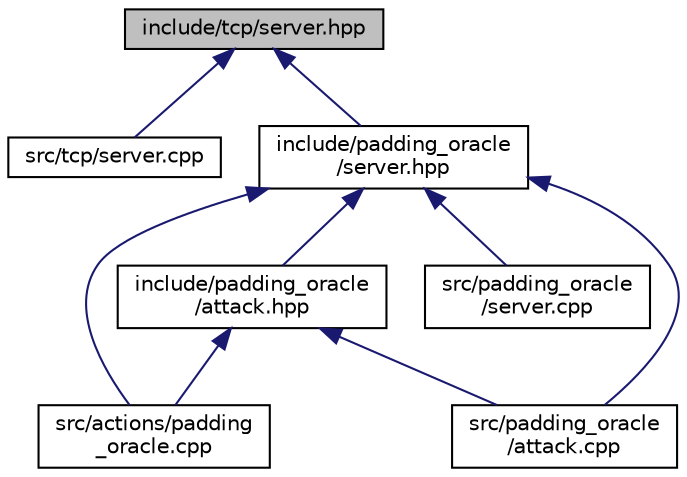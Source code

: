 digraph "include/tcp/server.hpp"
{
 // LATEX_PDF_SIZE
  edge [fontname="Helvetica",fontsize="10",labelfontname="Helvetica",labelfontsize="10"];
  node [fontname="Helvetica",fontsize="10",shape=record];
  Node1 [label="include/tcp/server.hpp",height=0.2,width=0.4,color="black", fillcolor="grey75", style="filled", fontcolor="black",tooltip=" "];
  Node1 -> Node2 [dir="back",color="midnightblue",fontsize="10",style="solid",fontname="Helvetica"];
  Node2 [label="src/tcp/server.cpp",height=0.2,width=0.4,color="black", fillcolor="white", style="filled",URL="$tcp_2server_8cpp.html",tooltip=" "];
  Node1 -> Node3 [dir="back",color="midnightblue",fontsize="10",style="solid",fontname="Helvetica"];
  Node3 [label="include/padding_oracle\l/server.hpp",height=0.2,width=0.4,color="black", fillcolor="white", style="filled",URL="$padding__oracle_2server_8hpp.html",tooltip=" "];
  Node3 -> Node4 [dir="back",color="midnightblue",fontsize="10",style="solid",fontname="Helvetica"];
  Node4 [label="src/actions/padding\l_oracle.cpp",height=0.2,width=0.4,color="black", fillcolor="white", style="filled",URL="$padding__oracle_8cpp.html",tooltip=" "];
  Node3 -> Node5 [dir="back",color="midnightblue",fontsize="10",style="solid",fontname="Helvetica"];
  Node5 [label="src/padding_oracle\l/attack.cpp",height=0.2,width=0.4,color="black", fillcolor="white", style="filled",URL="$attack_8cpp.html",tooltip=" "];
  Node3 -> Node6 [dir="back",color="midnightblue",fontsize="10",style="solid",fontname="Helvetica"];
  Node6 [label="src/padding_oracle\l/server.cpp",height=0.2,width=0.4,color="black", fillcolor="white", style="filled",URL="$padding__oracle_2server_8cpp.html",tooltip=" "];
  Node3 -> Node7 [dir="back",color="midnightblue",fontsize="10",style="solid",fontname="Helvetica"];
  Node7 [label="include/padding_oracle\l/attack.hpp",height=0.2,width=0.4,color="black", fillcolor="white", style="filled",URL="$attack_8hpp.html",tooltip=" "];
  Node7 -> Node4 [dir="back",color="midnightblue",fontsize="10",style="solid",fontname="Helvetica"];
  Node7 -> Node5 [dir="back",color="midnightblue",fontsize="10",style="solid",fontname="Helvetica"];
}

